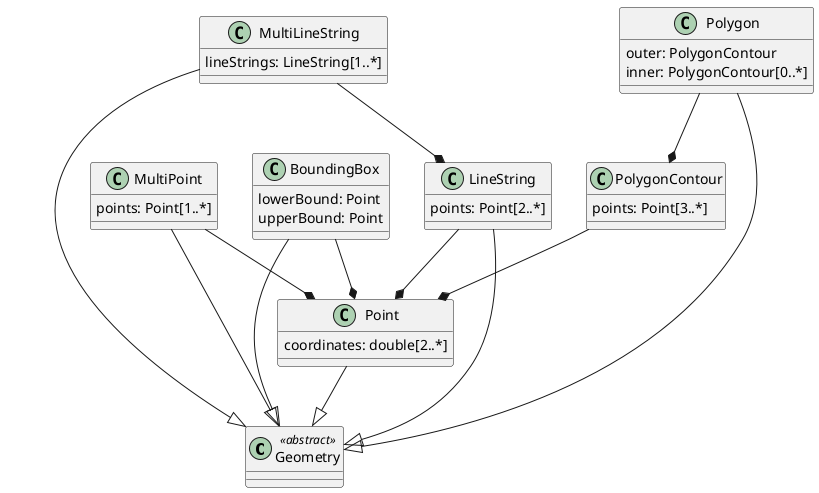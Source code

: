 @startuml
class Geometry <<abstract>>

Point : coordinates: double[2..*]

Point --|> Geometry

MultiPoint : points: Point[1..*]

MultiPoint --|> Geometry
MultiPoint --* Point

BoundingBox : lowerBound: Point
BoundingBox : upperBound: Point

BoundingBox --|> Geometry
BoundingBox --* Point

LineString : points: Point[2..*]

LineString --* Point
LineString --|> Geometry

MultiLineString : lineStrings: LineString[1..*]

MultiLineString --|> Geometry
MultiLineString --* LineString

PolygonContour : points: Point[3..*]

PolygonContour --* Point

Polygon : outer: PolygonContour
Polygon : inner: PolygonContour[0..*]

Polygon --* PolygonContour
Polygon --|> Geometry
@enduml